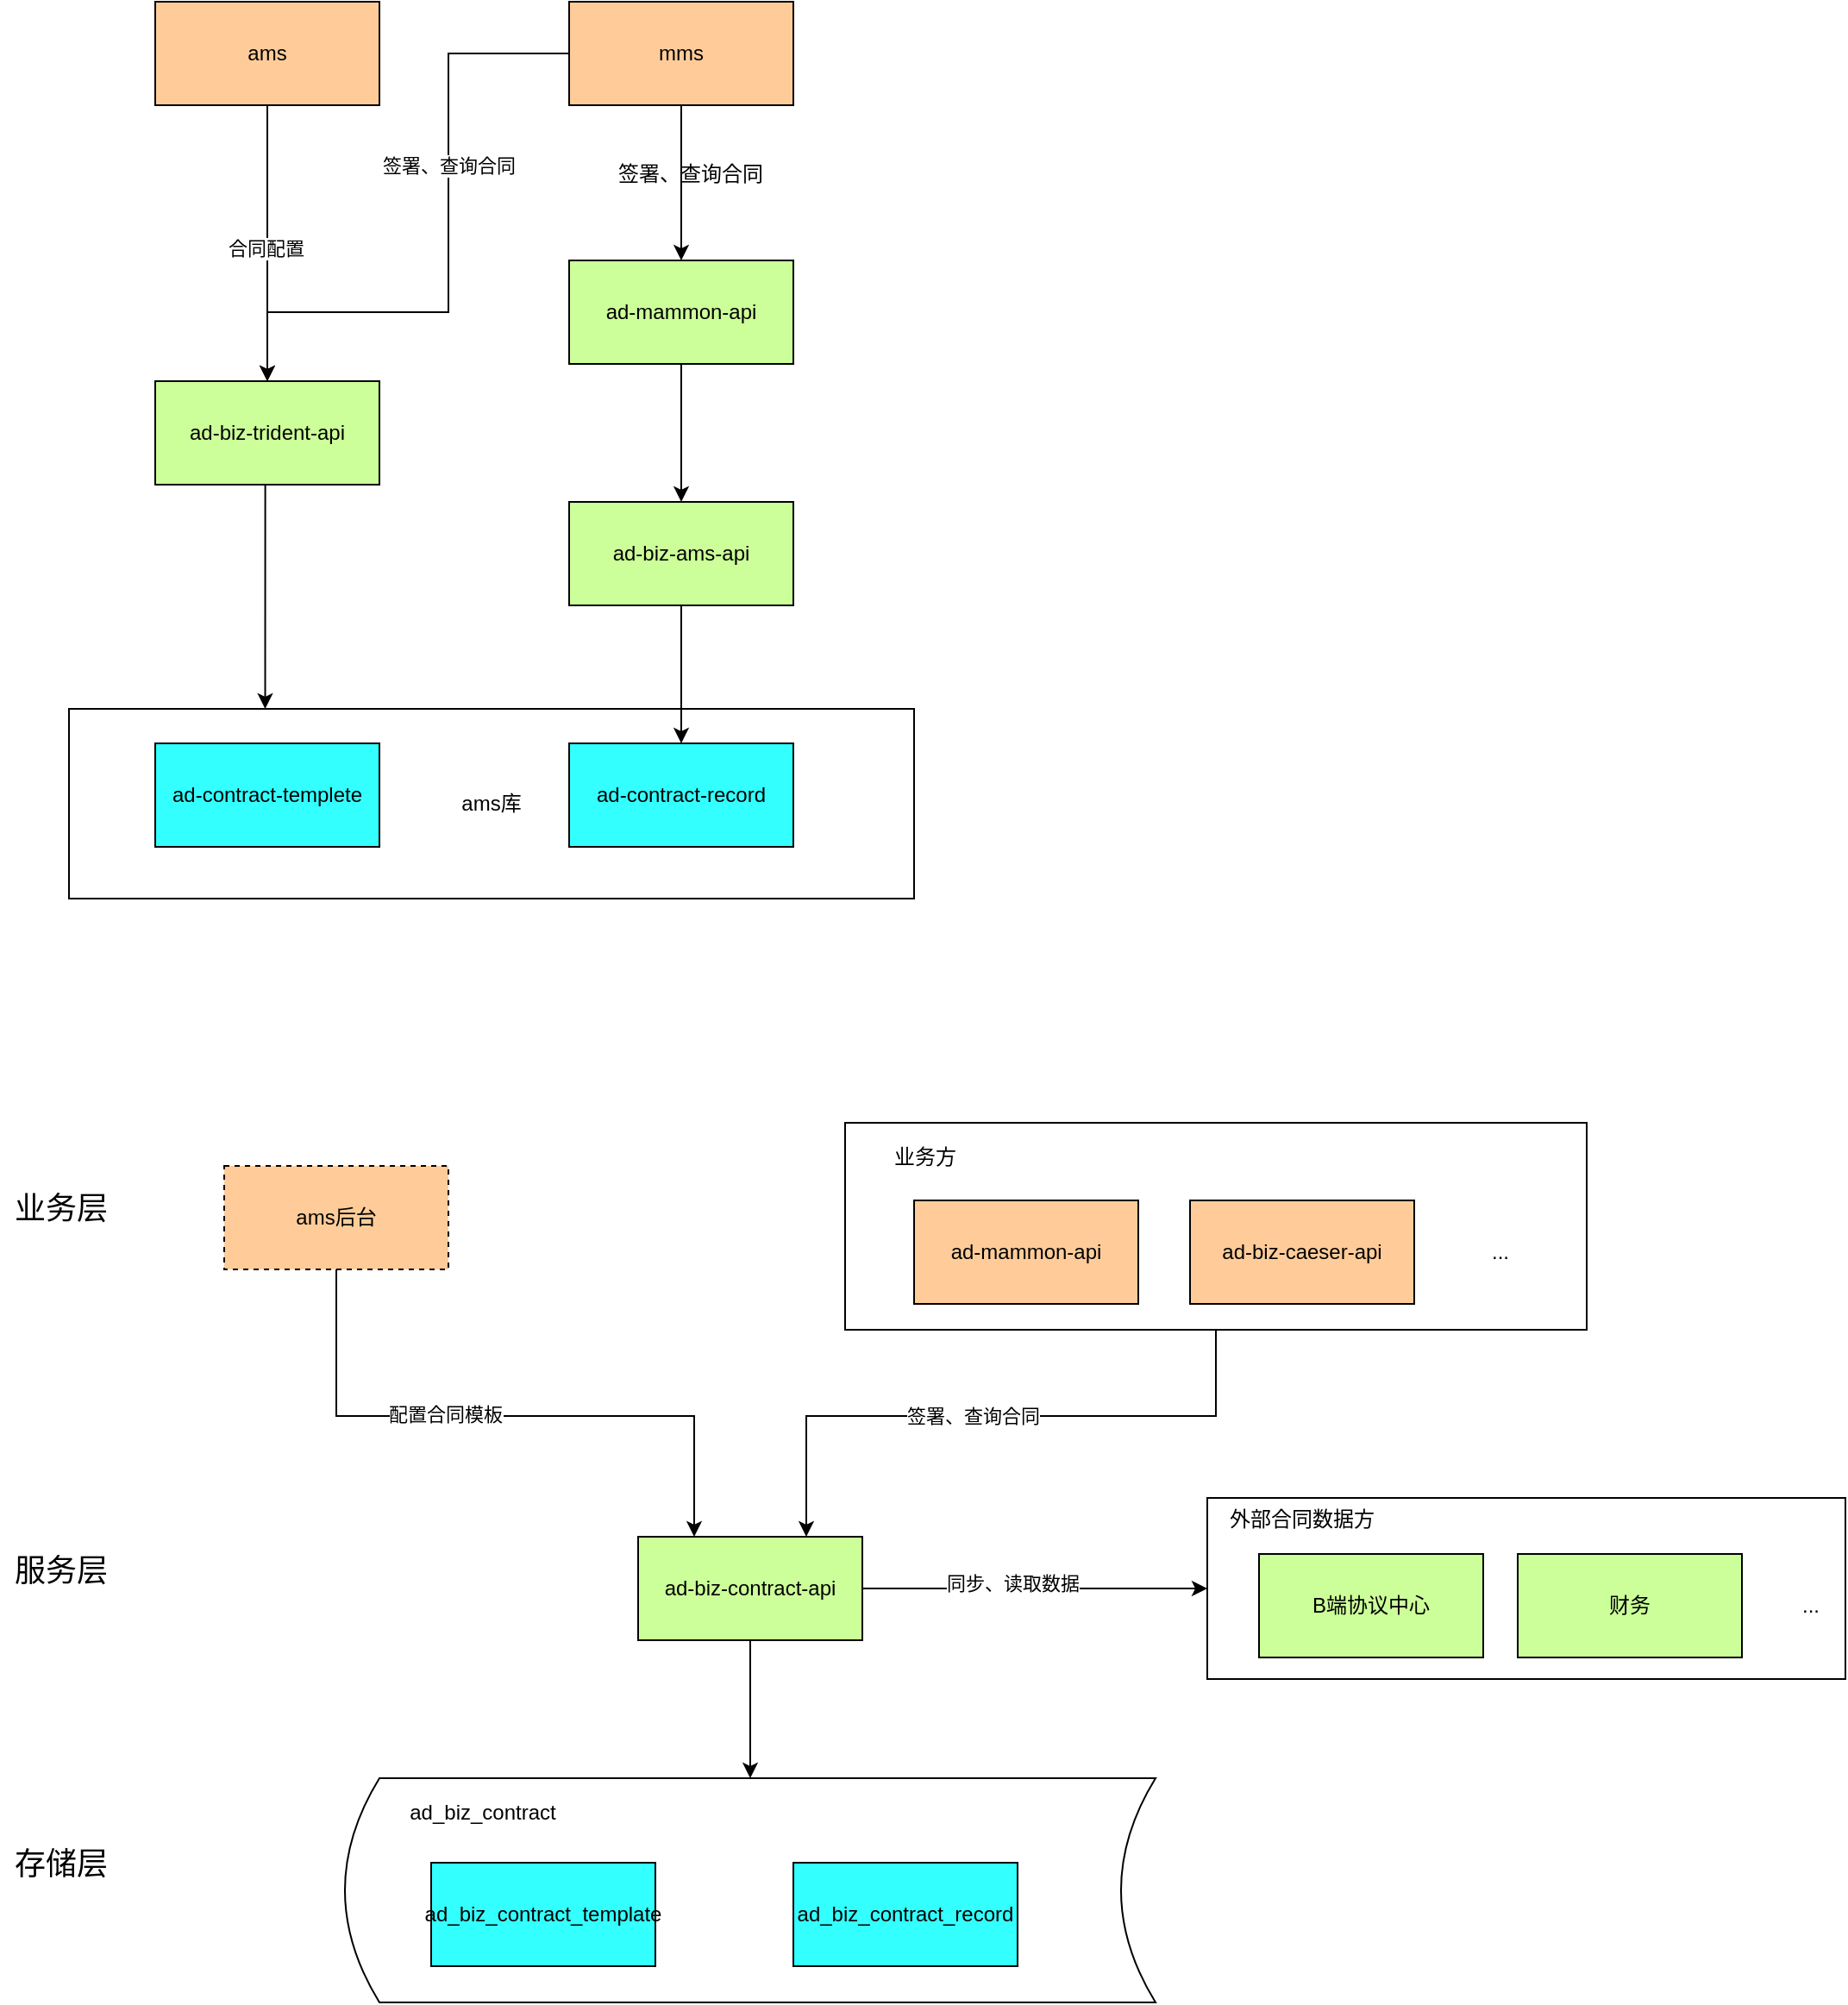 <mxfile version="14.6.1" type="github">
  <diagram id="4VJl39eJ_0qbuoJLty5a" name="Page-1">
    <mxGraphModel dx="1426" dy="691" grid="1" gridSize="10" guides="1" tooltips="1" connect="1" arrows="1" fold="1" page="1" pageScale="1" pageWidth="827" pageHeight="1169" math="0" shadow="0">
      <root>
        <mxCell id="0" />
        <mxCell id="1" parent="0" />
        <mxCell id="SGtsdxezGYVMreKF0Ock-3" value="" style="shape=dataStorage;whiteSpace=wrap;html=1;fixedSize=1;" vertex="1" parent="1">
          <mxGeometry x="260" y="1120" width="470" height="130" as="geometry" />
        </mxCell>
        <mxCell id="P83g3fuwrq8li2oi7rHu-8" value="ams库" style="rounded=0;whiteSpace=wrap;html=1;" parent="1" vertex="1">
          <mxGeometry x="100" y="500" width="490" height="110" as="geometry" />
        </mxCell>
        <mxCell id="P83g3fuwrq8li2oi7rHu-25" style="edgeStyle=orthogonalEdgeStyle;rounded=0;orthogonalLoop=1;jettySize=auto;html=1;exitX=0.5;exitY=1;exitDx=0;exitDy=0;entryX=0.5;entryY=0;entryDx=0;entryDy=0;" parent="1" source="P83g3fuwrq8li2oi7rHu-1" target="P83g3fuwrq8li2oi7rHu-2" edge="1">
          <mxGeometry relative="1" as="geometry" />
        </mxCell>
        <mxCell id="P83g3fuwrq8li2oi7rHu-1" value="ad-mammon-api" style="rounded=0;whiteSpace=wrap;html=1;fillColor=#CCFF99;" parent="1" vertex="1">
          <mxGeometry x="390" y="240" width="130" height="60" as="geometry" />
        </mxCell>
        <mxCell id="P83g3fuwrq8li2oi7rHu-7" value="" style="edgeStyle=orthogonalEdgeStyle;rounded=0;orthogonalLoop=1;jettySize=auto;html=1;" parent="1" source="P83g3fuwrq8li2oi7rHu-2" target="P83g3fuwrq8li2oi7rHu-6" edge="1">
          <mxGeometry relative="1" as="geometry" />
        </mxCell>
        <mxCell id="P83g3fuwrq8li2oi7rHu-2" value="ad-biz-ams-api" style="rounded=0;whiteSpace=wrap;html=1;fillColor=#CCFF99;" parent="1" vertex="1">
          <mxGeometry x="390" y="380" width="130" height="60" as="geometry" />
        </mxCell>
        <mxCell id="P83g3fuwrq8li2oi7rHu-6" value="ad-contract-record" style="rounded=0;whiteSpace=wrap;html=1;fillColor=#33FFFF;" parent="1" vertex="1">
          <mxGeometry x="390" y="520" width="130" height="60" as="geometry" />
        </mxCell>
        <mxCell id="P83g3fuwrq8li2oi7rHu-10" value="ad-contract-templete" style="rounded=0;whiteSpace=wrap;html=1;fillColor=#33FFFF;" parent="1" vertex="1">
          <mxGeometry x="150" y="520" width="130" height="60" as="geometry" />
        </mxCell>
        <mxCell id="P83g3fuwrq8li2oi7rHu-23" value="" style="edgeStyle=orthogonalEdgeStyle;rounded=0;orthogonalLoop=1;jettySize=auto;html=1;entryX=0.25;entryY=0;entryDx=0;entryDy=0;" parent="1" edge="1">
          <mxGeometry relative="1" as="geometry">
            <mxPoint x="216.25" y="370" as="sourcePoint" />
            <mxPoint x="213.75" y="500" as="targetPoint" />
            <Array as="points">
              <mxPoint x="214.25" y="370" />
            </Array>
          </mxGeometry>
        </mxCell>
        <mxCell id="P83g3fuwrq8li2oi7rHu-12" value="ad-biz-trident-api" style="rounded=0;whiteSpace=wrap;html=1;fillColor=#CCFF99;" parent="1" vertex="1">
          <mxGeometry x="150" y="310" width="130" height="60" as="geometry" />
        </mxCell>
        <mxCell id="P83g3fuwrq8li2oi7rHu-16" style="edgeStyle=orthogonalEdgeStyle;rounded=0;orthogonalLoop=1;jettySize=auto;html=1;exitX=0.5;exitY=1;exitDx=0;exitDy=0;" parent="1" source="P83g3fuwrq8li2oi7rHu-15" target="P83g3fuwrq8li2oi7rHu-1" edge="1">
          <mxGeometry relative="1" as="geometry">
            <mxPoint x="270" y="300" as="sourcePoint" />
          </mxGeometry>
        </mxCell>
        <mxCell id="P83g3fuwrq8li2oi7rHu-17" value="签署、查询合同" style="edgeStyle=orthogonalEdgeStyle;rounded=0;orthogonalLoop=1;jettySize=auto;html=1;exitX=0.5;exitY=1;exitDx=0;exitDy=0;" parent="1" source="P83g3fuwrq8li2oi7rHu-15" target="P83g3fuwrq8li2oi7rHu-12" edge="1">
          <mxGeometry relative="1" as="geometry">
            <Array as="points">
              <mxPoint x="455" y="120" />
              <mxPoint x="320" y="120" />
              <mxPoint x="320" y="270" />
              <mxPoint x="215" y="270" />
            </Array>
          </mxGeometry>
        </mxCell>
        <mxCell id="P83g3fuwrq8li2oi7rHu-15" value="mms" style="rounded=0;whiteSpace=wrap;html=1;fillColor=#FFCC99;" parent="1" vertex="1">
          <mxGeometry x="390" y="90" width="130" height="60" as="geometry" />
        </mxCell>
        <mxCell id="P83g3fuwrq8li2oi7rHu-19" style="edgeStyle=orthogonalEdgeStyle;rounded=0;orthogonalLoop=1;jettySize=auto;html=1;exitX=0.5;exitY=1;exitDx=0;exitDy=0;entryX=0.5;entryY=0;entryDx=0;entryDy=0;" parent="1" source="P83g3fuwrq8li2oi7rHu-18" target="P83g3fuwrq8li2oi7rHu-12" edge="1">
          <mxGeometry relative="1" as="geometry" />
        </mxCell>
        <mxCell id="P83g3fuwrq8li2oi7rHu-24" value="合同配置" style="edgeLabel;html=1;align=center;verticalAlign=middle;resizable=0;points=[];" parent="P83g3fuwrq8li2oi7rHu-19" vertex="1" connectable="0">
          <mxGeometry x="0.037" y="-1" relative="1" as="geometry">
            <mxPoint as="offset" />
          </mxGeometry>
        </mxCell>
        <mxCell id="P83g3fuwrq8li2oi7rHu-18" value="ams" style="rounded=0;whiteSpace=wrap;html=1;fillColor=#FFCC99;" parent="1" vertex="1">
          <mxGeometry x="150" y="90" width="130" height="60" as="geometry" />
        </mxCell>
        <mxCell id="P83g3fuwrq8li2oi7rHu-26" value="签署、查询合同" style="text;html=1;align=center;verticalAlign=middle;resizable=0;points=[];autosize=1;" parent="1" vertex="1">
          <mxGeometry x="410" y="180" width="100" height="20" as="geometry" />
        </mxCell>
        <mxCell id="d3kjSuax9LrQZjBUcqNV-2" value="ad_biz_contract_template" style="rounded=0;whiteSpace=wrap;html=1;fillColor=#33FFFF;" parent="1" vertex="1">
          <mxGeometry x="310" y="1169" width="130" height="60" as="geometry" />
        </mxCell>
        <mxCell id="d3kjSuax9LrQZjBUcqNV-3" value="ad_biz_contract_record" style="rounded=0;whiteSpace=wrap;html=1;fillColor=#33FFFF;" parent="1" vertex="1">
          <mxGeometry x="520" y="1169" width="130" height="60" as="geometry" />
        </mxCell>
        <mxCell id="d3kjSuax9LrQZjBUcqNV-5" value="&lt;font style=&quot;font-size: 18px&quot;&gt;存储层&lt;/font&gt;" style="text;html=1;align=center;verticalAlign=middle;resizable=0;points=[];autosize=1;strokeColor=none;" parent="1" vertex="1">
          <mxGeometry x="60" y="1160" width="70" height="20" as="geometry" />
        </mxCell>
        <mxCell id="d3kjSuax9LrQZjBUcqNV-23" value="" style="edgeStyle=orthogonalEdgeStyle;rounded=0;orthogonalLoop=1;jettySize=auto;html=1;entryX=0;entryY=0.5;entryDx=0;entryDy=0;" parent="1" source="d3kjSuax9LrQZjBUcqNV-6" target="sv72AQcr1GjBHG_Lcp-G-1" edge="1">
          <mxGeometry relative="1" as="geometry">
            <mxPoint x="840" y="1010" as="targetPoint" />
          </mxGeometry>
        </mxCell>
        <mxCell id="sv72AQcr1GjBHG_Lcp-G-5" value="同步、读取数据" style="edgeLabel;html=1;align=center;verticalAlign=middle;resizable=0;points=[];" parent="d3kjSuax9LrQZjBUcqNV-23" vertex="1" connectable="0">
          <mxGeometry x="-0.133" y="3" relative="1" as="geometry">
            <mxPoint as="offset" />
          </mxGeometry>
        </mxCell>
        <mxCell id="SGtsdxezGYVMreKF0Ock-6" style="edgeStyle=orthogonalEdgeStyle;rounded=0;orthogonalLoop=1;jettySize=auto;html=1;exitX=0.5;exitY=1;exitDx=0;exitDy=0;entryX=0.5;entryY=0;entryDx=0;entryDy=0;" edge="1" parent="1" source="d3kjSuax9LrQZjBUcqNV-6" target="SGtsdxezGYVMreKF0Ock-3">
          <mxGeometry relative="1" as="geometry" />
        </mxCell>
        <mxCell id="d3kjSuax9LrQZjBUcqNV-6" value="ad-biz-contract-api" style="rounded=0;whiteSpace=wrap;html=1;fillColor=#CCFF99;" parent="1" vertex="1">
          <mxGeometry x="430" y="980" width="130" height="60" as="geometry" />
        </mxCell>
        <mxCell id="d3kjSuax9LrQZjBUcqNV-7" value="&lt;font style=&quot;font-size: 18px&quot;&gt;服务层&lt;/font&gt;" style="text;html=1;align=center;verticalAlign=middle;resizable=0;points=[];autosize=1;strokeColor=none;" parent="1" vertex="1">
          <mxGeometry x="60" y="990" width="70" height="20" as="geometry" />
        </mxCell>
        <mxCell id="d3kjSuax9LrQZjBUcqNV-8" value="&lt;font style=&quot;font-size: 18px&quot;&gt;业务层&lt;/font&gt;" style="text;html=1;align=center;verticalAlign=middle;resizable=0;points=[];autosize=1;strokeColor=none;" parent="1" vertex="1">
          <mxGeometry x="60" y="780" width="70" height="20" as="geometry" />
        </mxCell>
        <mxCell id="d3kjSuax9LrQZjBUcqNV-15" style="edgeStyle=orthogonalEdgeStyle;rounded=0;orthogonalLoop=1;jettySize=auto;html=1;entryX=0.25;entryY=0;entryDx=0;entryDy=0;exitX=0.5;exitY=1;exitDx=0;exitDy=0;" parent="1" target="d3kjSuax9LrQZjBUcqNV-6" edge="1" source="SGtsdxezGYVMreKF0Ock-10">
          <mxGeometry relative="1" as="geometry">
            <mxPoint x="255" y="840" as="sourcePoint" />
            <Array as="points">
              <mxPoint x="255" y="910" />
              <mxPoint x="463" y="910" />
            </Array>
          </mxGeometry>
        </mxCell>
        <mxCell id="d3kjSuax9LrQZjBUcqNV-17" value="配置合同模板" style="edgeLabel;html=1;align=center;verticalAlign=middle;resizable=0;points=[];" parent="d3kjSuax9LrQZjBUcqNV-15" vertex="1" connectable="0">
          <mxGeometry x="-0.183" y="1" relative="1" as="geometry">
            <mxPoint as="offset" />
          </mxGeometry>
        </mxCell>
        <mxCell id="d3kjSuax9LrQZjBUcqNV-16" style="edgeStyle=orthogonalEdgeStyle;rounded=0;orthogonalLoop=1;jettySize=auto;html=1;exitX=0.5;exitY=1;exitDx=0;exitDy=0;entryX=0.75;entryY=0;entryDx=0;entryDy=0;" parent="1" source="d3kjSuax9LrQZjBUcqNV-10" target="d3kjSuax9LrQZjBUcqNV-6" edge="1">
          <mxGeometry relative="1" as="geometry">
            <Array as="points">
              <mxPoint x="765" y="910" />
              <mxPoint x="528" y="910" />
            </Array>
          </mxGeometry>
        </mxCell>
        <mxCell id="d3kjSuax9LrQZjBUcqNV-18" value="签署、查询合同" style="edgeLabel;html=1;align=center;verticalAlign=middle;resizable=0;points=[];" parent="d3kjSuax9LrQZjBUcqNV-16" vertex="1" connectable="0">
          <mxGeometry x="0.069" y="3" relative="1" as="geometry">
            <mxPoint y="-3" as="offset" />
          </mxGeometry>
        </mxCell>
        <mxCell id="d3kjSuax9LrQZjBUcqNV-10" value="" style="rounded=0;whiteSpace=wrap;html=1;" parent="1" vertex="1">
          <mxGeometry x="550" y="740" width="430" height="120" as="geometry" />
        </mxCell>
        <mxCell id="d3kjSuax9LrQZjBUcqNV-11" value="ad-mammon-api" style="rounded=0;whiteSpace=wrap;html=1;fillColor=#FFCC99;" parent="1" vertex="1">
          <mxGeometry x="590" y="785" width="130" height="60" as="geometry" />
        </mxCell>
        <mxCell id="d3kjSuax9LrQZjBUcqNV-12" value="ad-biz-caeser-api" style="rounded=0;whiteSpace=wrap;html=1;fillColor=#FFCC99;" parent="1" vertex="1">
          <mxGeometry x="750" y="785" width="130" height="60" as="geometry" />
        </mxCell>
        <mxCell id="d3kjSuax9LrQZjBUcqNV-13" value="..." style="text;html=1;strokeColor=none;fillColor=none;align=center;verticalAlign=middle;whiteSpace=wrap;rounded=0;" parent="1" vertex="1">
          <mxGeometry x="910" y="805" width="40" height="20" as="geometry" />
        </mxCell>
        <mxCell id="sv72AQcr1GjBHG_Lcp-G-1" value="" style="rounded=0;whiteSpace=wrap;html=1;" parent="1" vertex="1">
          <mxGeometry x="760" y="957.5" width="370" height="105" as="geometry" />
        </mxCell>
        <mxCell id="sv72AQcr1GjBHG_Lcp-G-2" value="B端协议中心&lt;span style=&quot;color: rgba(0 , 0 , 0 , 0) ; font-family: monospace ; font-size: 0px&quot;&gt;%3CmxGraphModel%3E%3Croot%3E%3CmxCell%20id%3D%220%22%2F%3E%3CmxCell%20id%3D%221%22%20parent%3D%220%22%2F%3E%3CmxCell%20id%3D%222%22%20value%3D%22ad-biz-contract-api%22%20style%3D%22rounded%3D0%3BwhiteSpace%3Dwrap%3Bhtml%3D1%3BfillColor%3D%23CCFF99%3B%22%20vertex%3D%221%22%20parent%3D%221%22%3E%3CmxGeometry%20x%3D%22430%22%20y%3D%22980%22%20width%3D%22130%22%20height%3D%2260%22%20as%3D%22geometry%22%2F%3E%3C%2FmxCell%3E%3C%2Froot%3E%3C%2FmxGraphModel%3E&lt;/span&gt;" style="rounded=0;whiteSpace=wrap;html=1;fillColor=#CCFF99;" parent="1" vertex="1">
          <mxGeometry x="790" y="990" width="130" height="60" as="geometry" />
        </mxCell>
        <mxCell id="sv72AQcr1GjBHG_Lcp-G-3" value="财务" style="rounded=0;whiteSpace=wrap;html=1;fillColor=#CCFF99;" parent="1" vertex="1">
          <mxGeometry x="940" y="990" width="130" height="60" as="geometry" />
        </mxCell>
        <mxCell id="sv72AQcr1GjBHG_Lcp-G-4" value="..." style="text;html=1;strokeColor=none;fillColor=none;align=center;verticalAlign=middle;whiteSpace=wrap;rounded=0;" parent="1" vertex="1">
          <mxGeometry x="1090" y="1010" width="40" height="20" as="geometry" />
        </mxCell>
        <mxCell id="sv72AQcr1GjBHG_Lcp-G-8" value="外部合同数据方" style="text;html=1;strokeColor=none;fillColor=none;align=center;verticalAlign=middle;whiteSpace=wrap;rounded=0;" parent="1" vertex="1">
          <mxGeometry x="770" y="960" width="90" height="20" as="geometry" />
        </mxCell>
        <mxCell id="sv72AQcr1GjBHG_Lcp-G-9" value="业务方" style="text;html=1;strokeColor=none;fillColor=none;align=center;verticalAlign=middle;whiteSpace=wrap;rounded=0;" parent="1" vertex="1">
          <mxGeometry x="560" y="750" width="73" height="20" as="geometry" />
        </mxCell>
        <mxCell id="SGtsdxezGYVMreKF0Ock-4" value="ad_biz_contract" style="text;html=1;strokeColor=none;fillColor=none;align=center;verticalAlign=middle;whiteSpace=wrap;rounded=0;" vertex="1" parent="1">
          <mxGeometry x="280" y="1130" width="120" height="20" as="geometry" />
        </mxCell>
        <mxCell id="SGtsdxezGYVMreKF0Ock-10" value="ams后台" style="rounded=0;whiteSpace=wrap;html=1;fillColor=#FFCC99;dashed=1;" vertex="1" parent="1">
          <mxGeometry x="190" y="765" width="130" height="60" as="geometry" />
        </mxCell>
      </root>
    </mxGraphModel>
  </diagram>
</mxfile>
